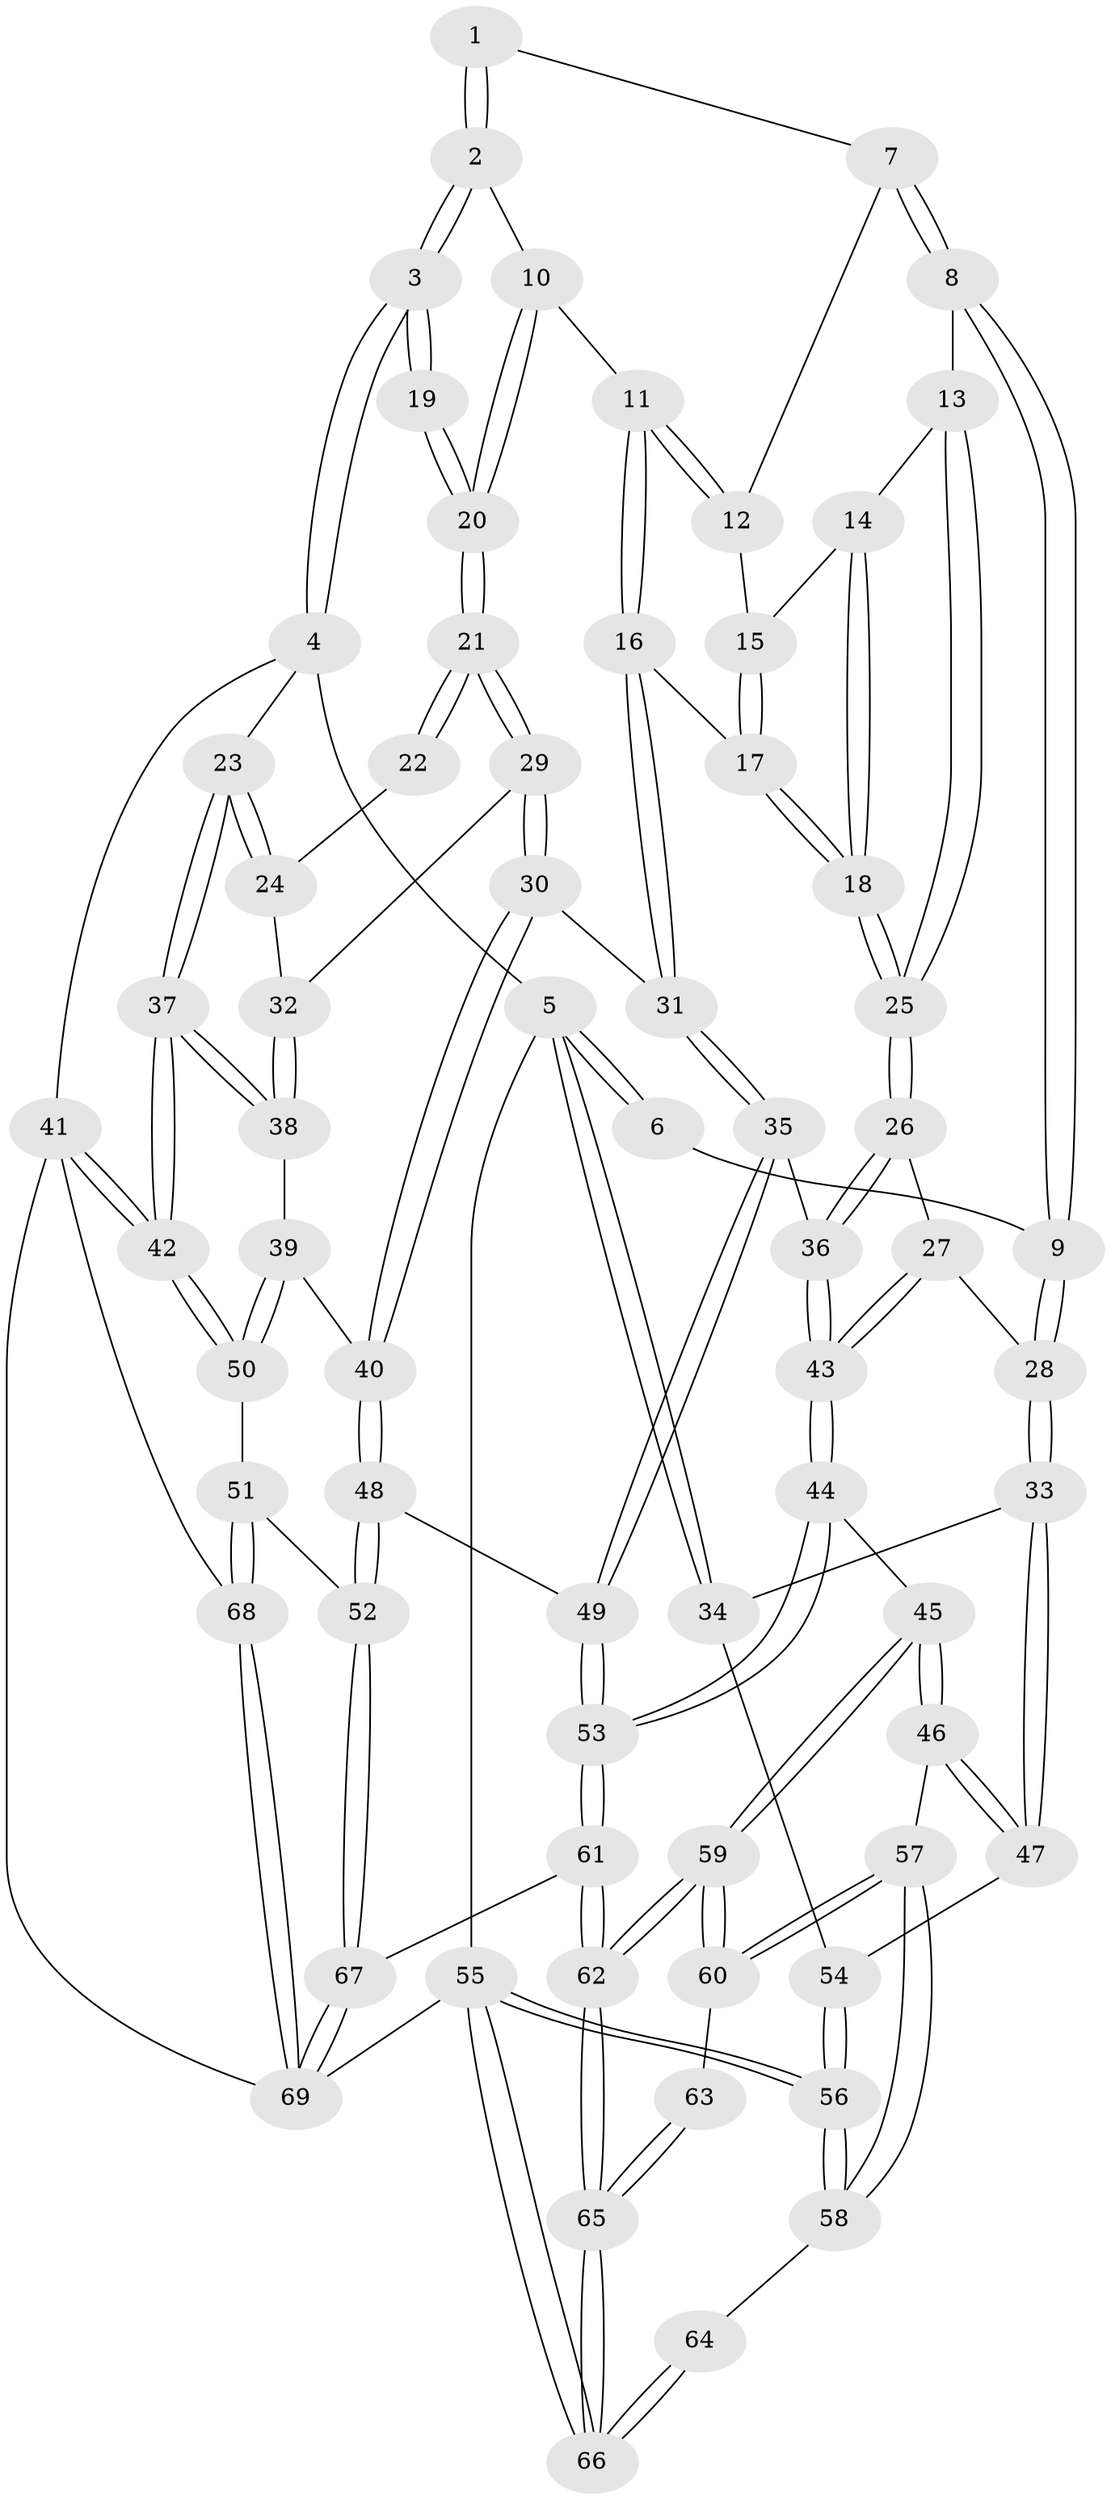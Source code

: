 // coarse degree distribution, {3: 0.125, 5: 0.5416666666666666, 4: 0.2708333333333333, 6: 0.0625}
// Generated by graph-tools (version 1.1) at 2025/24/03/03/25 07:24:31]
// undirected, 69 vertices, 169 edges
graph export_dot {
graph [start="1"]
  node [color=gray90,style=filled];
  1 [pos="+0.550076447284524+0"];
  2 [pos="+0.7102786219058005+0"];
  3 [pos="+1+0"];
  4 [pos="+1+0"];
  5 [pos="+0+0"];
  6 [pos="+0.16246698121814426+0"];
  7 [pos="+0.5044165812089939+0"];
  8 [pos="+0.3227516680873727+0.1175360186968322"];
  9 [pos="+0.20014070827984862+0.10069510190137168"];
  10 [pos="+0.7003739674415451+0.12612187286885743"];
  11 [pos="+0.5742864057352582+0.17322615831703797"];
  12 [pos="+0.5016925999248517+0.08503556314514288"];
  13 [pos="+0.34748536677856384+0.13058226679172275"];
  14 [pos="+0.3623673977867022+0.13261565317295868"];
  15 [pos="+0.4241563118378312+0.13799326905398776"];
  16 [pos="+0.5551568198751103+0.2136344700429117"];
  17 [pos="+0.4757692287879249+0.23916029313594023"];
  18 [pos="+0.4516127171436273+0.26656899632448566"];
  19 [pos="+0.9316807807978346+0.06258799315406628"];
  20 [pos="+0.7702738103739247+0.20809340101342247"];
  21 [pos="+0.7831719585292111+0.2560177844411693"];
  22 [pos="+0.9147421773598541+0.19255899604144458"];
  23 [pos="+1+0.06312328205946936"];
  24 [pos="+0.9836870824343968+0.21771883370041997"];
  25 [pos="+0.40948808186158503+0.3195319646538157"];
  26 [pos="+0.39313586142335105+0.35832757344901656"];
  27 [pos="+0.11101287955145242+0.27549947785351386"];
  28 [pos="+0.11079527754916488+0.27537519590010423"];
  29 [pos="+0.7849121788737567+0.28215783715317383"];
  30 [pos="+0.7077698652526776+0.3863304977946428"];
  31 [pos="+0.6418693931303868+0.3850015782979335"];
  32 [pos="+0.8928185988721696+0.31295935193192514"];
  33 [pos="+0.04862551350608341+0.29852758920251776"];
  34 [pos="+0+0.32788120280241917"];
  35 [pos="+0.50562845962161+0.4502304262562841"];
  36 [pos="+0.44101851307850026+0.4377560772580873"];
  37 [pos="+1+0.39263231322402264"];
  38 [pos="+0.9546513896177931+0.3696981282038324"];
  39 [pos="+0.8845036862884267+0.49437658433887327"];
  40 [pos="+0.7441266823208651+0.4542776279551743"];
  41 [pos="+1+0.8424288479788888"];
  42 [pos="+1+0.668861763042556"];
  43 [pos="+0.30806672765873405+0.6020003341967994"];
  44 [pos="+0.30012723024969673+0.6256862561653123"];
  45 [pos="+0.25913673641388996+0.6386836771168194"];
  46 [pos="+0.1746753110572769+0.623565919163165"];
  47 [pos="+0.16555782213157952+0.6066624293495797"];
  48 [pos="+0.7075632695279586+0.6897030810761433"];
  49 [pos="+0.5881391448736856+0.6578099387315209"];
  50 [pos="+0.9804083490947527+0.6361854230751697"];
  51 [pos="+0.773711377114582+0.7211973179233272"];
  52 [pos="+0.7284041595507074+0.7129508342309594"];
  53 [pos="+0.42070337828514165+0.7441681380902666"];
  54 [pos="+0+0.40189509547359764"];
  55 [pos="+0+1"];
  56 [pos="+0+0.6380076122490959"];
  57 [pos="+0.1090254833589458+0.6509237729946218"];
  58 [pos="+0+0.6783289976187974"];
  59 [pos="+0.17457142252240412+0.8518670059049412"];
  60 [pos="+0.130834932375208+0.804477051616658"];
  61 [pos="+0.42180486897187036+1"];
  62 [pos="+0.20129536903857187+1"];
  63 [pos="+0.02094837182322139+0.7418338057940059"];
  64 [pos="+0+0.7219283203867513"];
  65 [pos="+0.17901716141675872+1"];
  66 [pos="+0.11146737416051682+1"];
  67 [pos="+0.5354418730887268+1"];
  68 [pos="+0.8746163004957518+0.8999570967222743"];
  69 [pos="+0.7195780050622167+1"];
  1 -- 2;
  1 -- 2;
  1 -- 7;
  2 -- 3;
  2 -- 3;
  2 -- 10;
  3 -- 4;
  3 -- 4;
  3 -- 19;
  3 -- 19;
  4 -- 5;
  4 -- 23;
  4 -- 41;
  5 -- 6;
  5 -- 6;
  5 -- 34;
  5 -- 34;
  5 -- 55;
  6 -- 9;
  7 -- 8;
  7 -- 8;
  7 -- 12;
  8 -- 9;
  8 -- 9;
  8 -- 13;
  9 -- 28;
  9 -- 28;
  10 -- 11;
  10 -- 20;
  10 -- 20;
  11 -- 12;
  11 -- 12;
  11 -- 16;
  11 -- 16;
  12 -- 15;
  13 -- 14;
  13 -- 25;
  13 -- 25;
  14 -- 15;
  14 -- 18;
  14 -- 18;
  15 -- 17;
  15 -- 17;
  16 -- 17;
  16 -- 31;
  16 -- 31;
  17 -- 18;
  17 -- 18;
  18 -- 25;
  18 -- 25;
  19 -- 20;
  19 -- 20;
  20 -- 21;
  20 -- 21;
  21 -- 22;
  21 -- 22;
  21 -- 29;
  21 -- 29;
  22 -- 24;
  23 -- 24;
  23 -- 24;
  23 -- 37;
  23 -- 37;
  24 -- 32;
  25 -- 26;
  25 -- 26;
  26 -- 27;
  26 -- 36;
  26 -- 36;
  27 -- 28;
  27 -- 43;
  27 -- 43;
  28 -- 33;
  28 -- 33;
  29 -- 30;
  29 -- 30;
  29 -- 32;
  30 -- 31;
  30 -- 40;
  30 -- 40;
  31 -- 35;
  31 -- 35;
  32 -- 38;
  32 -- 38;
  33 -- 34;
  33 -- 47;
  33 -- 47;
  34 -- 54;
  35 -- 36;
  35 -- 49;
  35 -- 49;
  36 -- 43;
  36 -- 43;
  37 -- 38;
  37 -- 38;
  37 -- 42;
  37 -- 42;
  38 -- 39;
  39 -- 40;
  39 -- 50;
  39 -- 50;
  40 -- 48;
  40 -- 48;
  41 -- 42;
  41 -- 42;
  41 -- 68;
  41 -- 69;
  42 -- 50;
  42 -- 50;
  43 -- 44;
  43 -- 44;
  44 -- 45;
  44 -- 53;
  44 -- 53;
  45 -- 46;
  45 -- 46;
  45 -- 59;
  45 -- 59;
  46 -- 47;
  46 -- 47;
  46 -- 57;
  47 -- 54;
  48 -- 49;
  48 -- 52;
  48 -- 52;
  49 -- 53;
  49 -- 53;
  50 -- 51;
  51 -- 52;
  51 -- 68;
  51 -- 68;
  52 -- 67;
  52 -- 67;
  53 -- 61;
  53 -- 61;
  54 -- 56;
  54 -- 56;
  55 -- 56;
  55 -- 56;
  55 -- 66;
  55 -- 66;
  55 -- 69;
  56 -- 58;
  56 -- 58;
  57 -- 58;
  57 -- 58;
  57 -- 60;
  57 -- 60;
  58 -- 64;
  59 -- 60;
  59 -- 60;
  59 -- 62;
  59 -- 62;
  60 -- 63;
  61 -- 62;
  61 -- 62;
  61 -- 67;
  62 -- 65;
  62 -- 65;
  63 -- 65;
  63 -- 65;
  64 -- 66;
  64 -- 66;
  65 -- 66;
  65 -- 66;
  67 -- 69;
  67 -- 69;
  68 -- 69;
  68 -- 69;
}
